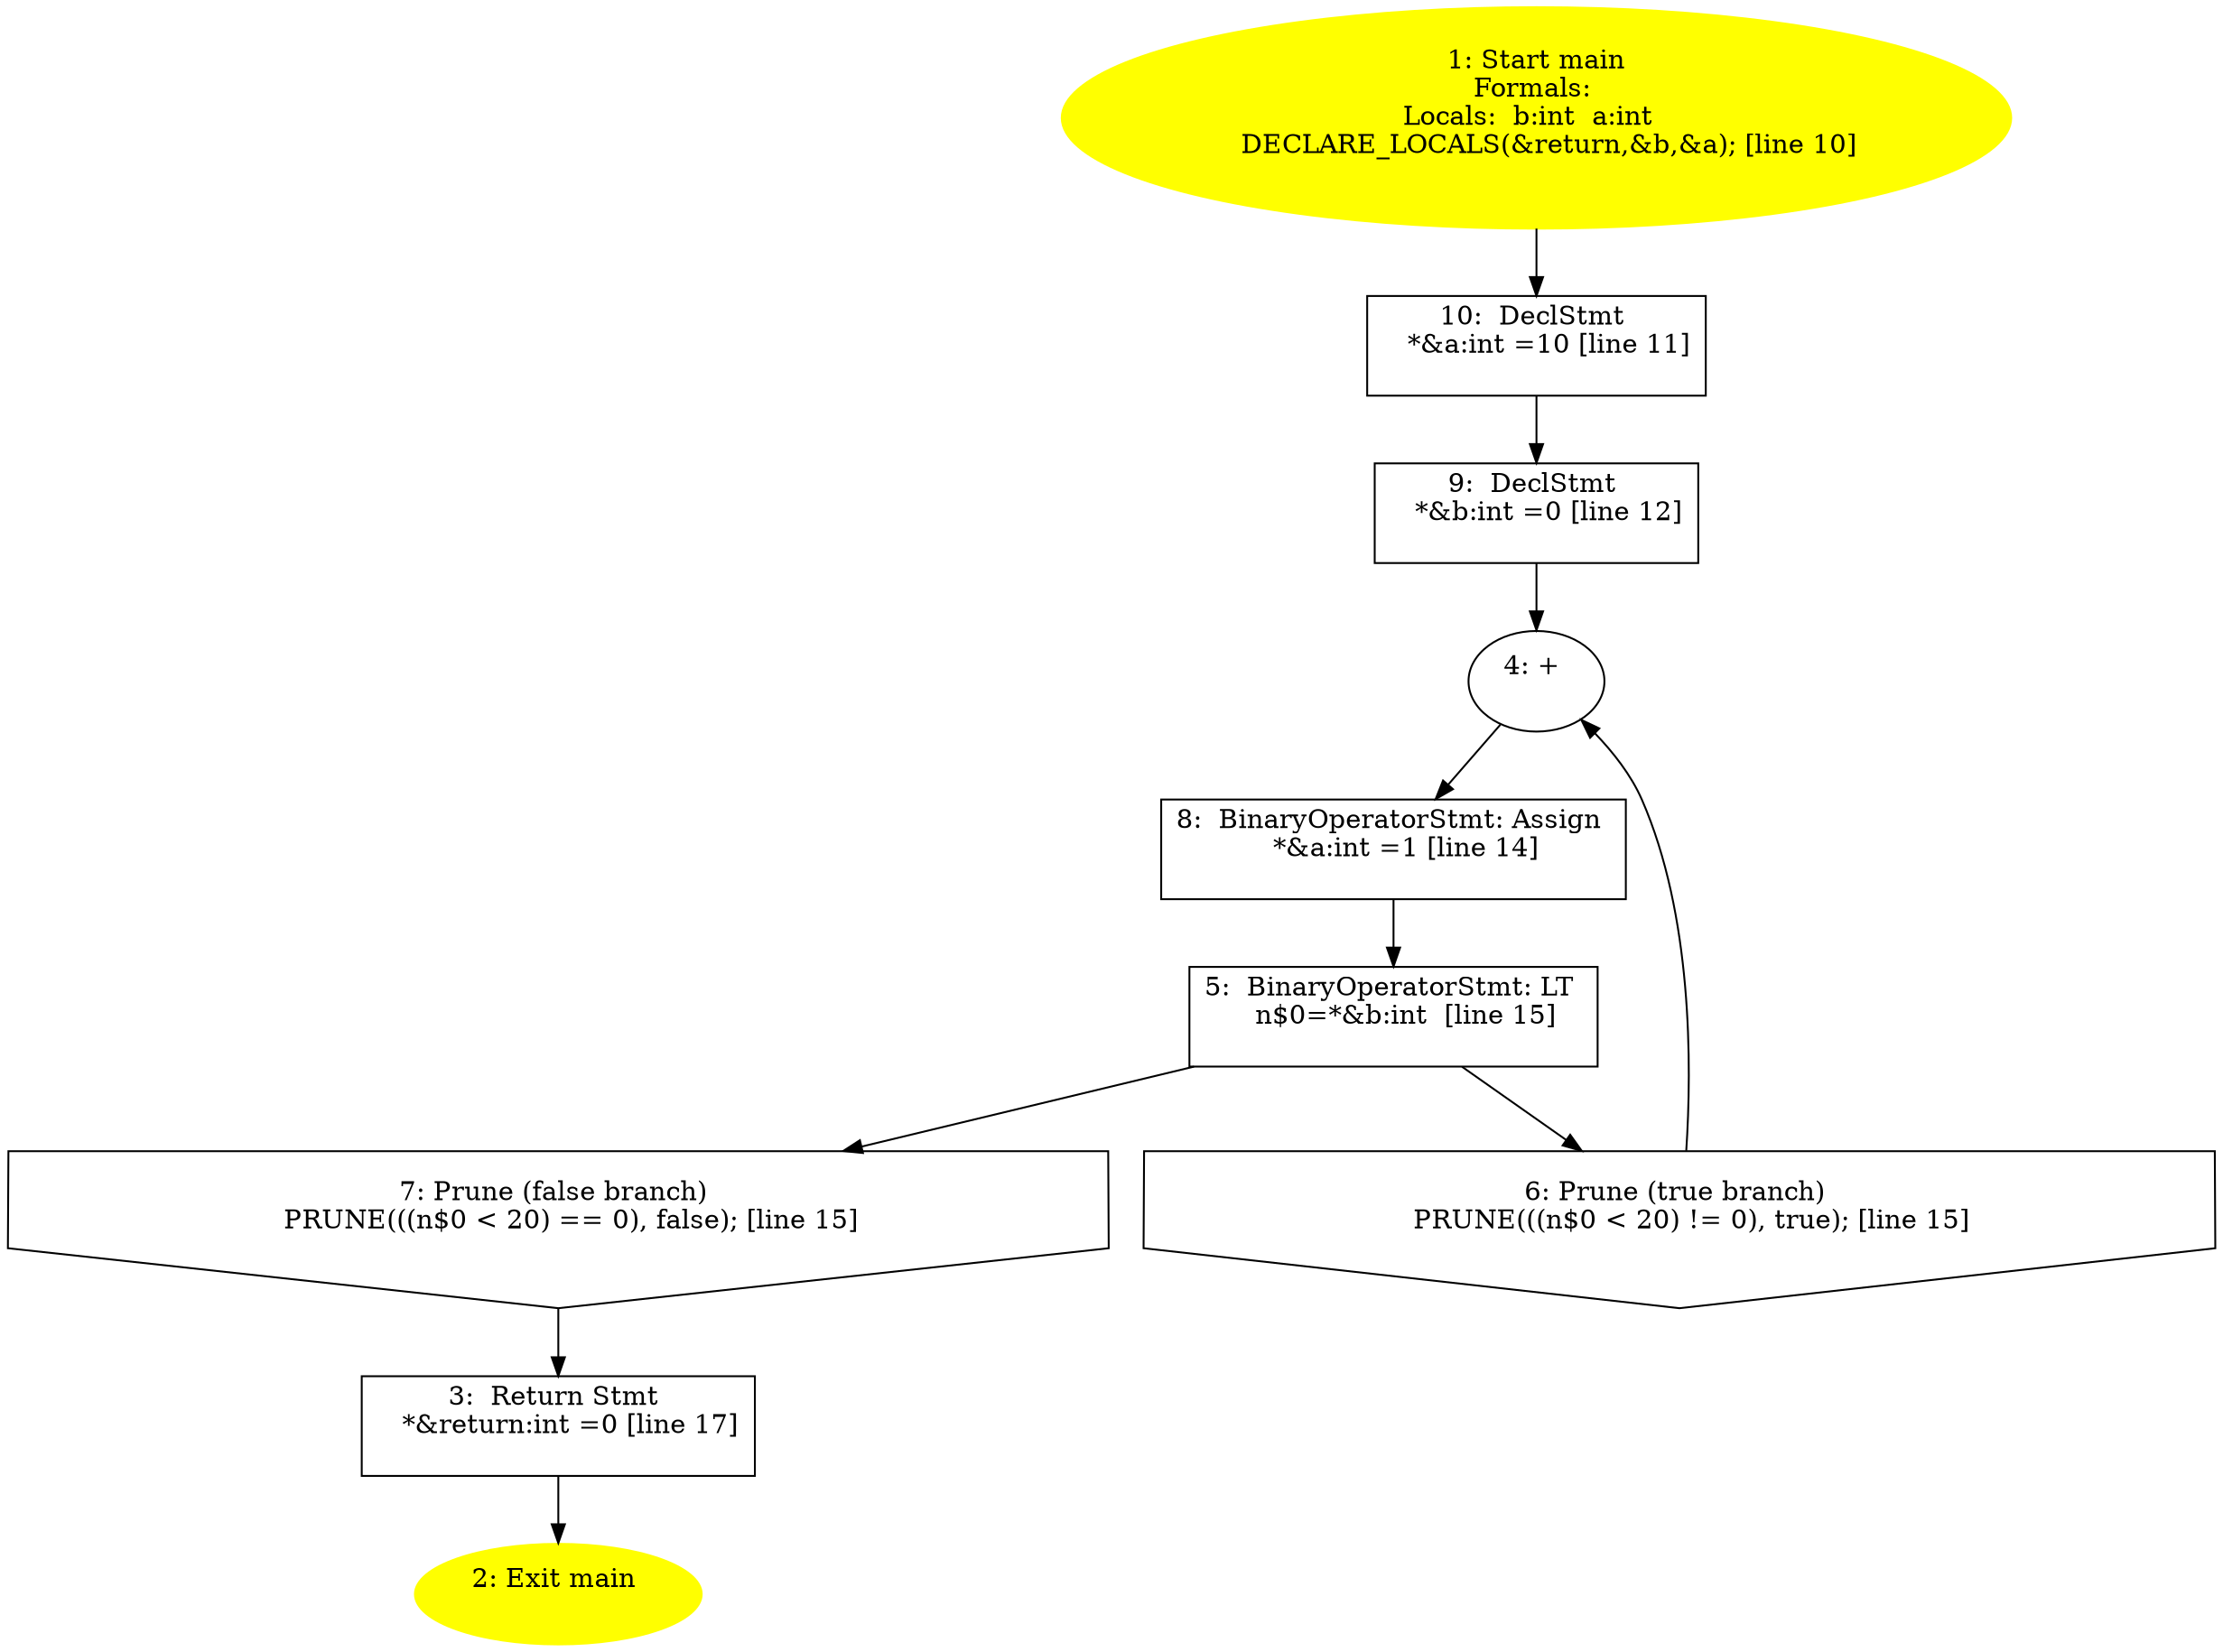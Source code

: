 /* @generated */
digraph iCFG {
"main10" [label="10:  DeclStmt \n   *&a:int =10 [line 11]\n " shape="box"]
	

	 "main10" -> "main9" ;
"main9" [label="9:  DeclStmt \n   *&b:int =0 [line 12]\n " shape="box"]
	

	 "main9" -> "main4" ;
"main8" [label="8:  BinaryOperatorStmt: Assign \n   *&a:int =1 [line 14]\n " shape="box"]
	

	 "main8" -> "main5" ;
"main7" [label="7: Prune (false branch) \n   PRUNE(((n$0 < 20) == 0), false); [line 15]\n " shape="invhouse"]
	

	 "main7" -> "main3" ;
"main6" [label="6: Prune (true branch) \n   PRUNE(((n$0 < 20) != 0), true); [line 15]\n " shape="invhouse"]
	

	 "main6" -> "main4" ;
"main5" [label="5:  BinaryOperatorStmt: LT \n   n$0=*&b:int  [line 15]\n " shape="box"]
	

	 "main5" -> "main6" ;
	 "main5" -> "main7" ;
"main4" [label="4: + \n  " ]
	

	 "main4" -> "main8" ;
"main3" [label="3:  Return Stmt \n   *&return:int =0 [line 17]\n " shape="box"]
	

	 "main3" -> "main2" ;
"main2" [label="2: Exit main \n  " color=yellow style=filled]
	

"main1" [label="1: Start main\nFormals: \nLocals:  b:int  a:int  \n   DECLARE_LOCALS(&return,&b,&a); [line 10]\n " color=yellow style=filled]
	

	 "main1" -> "main10" ;
}
